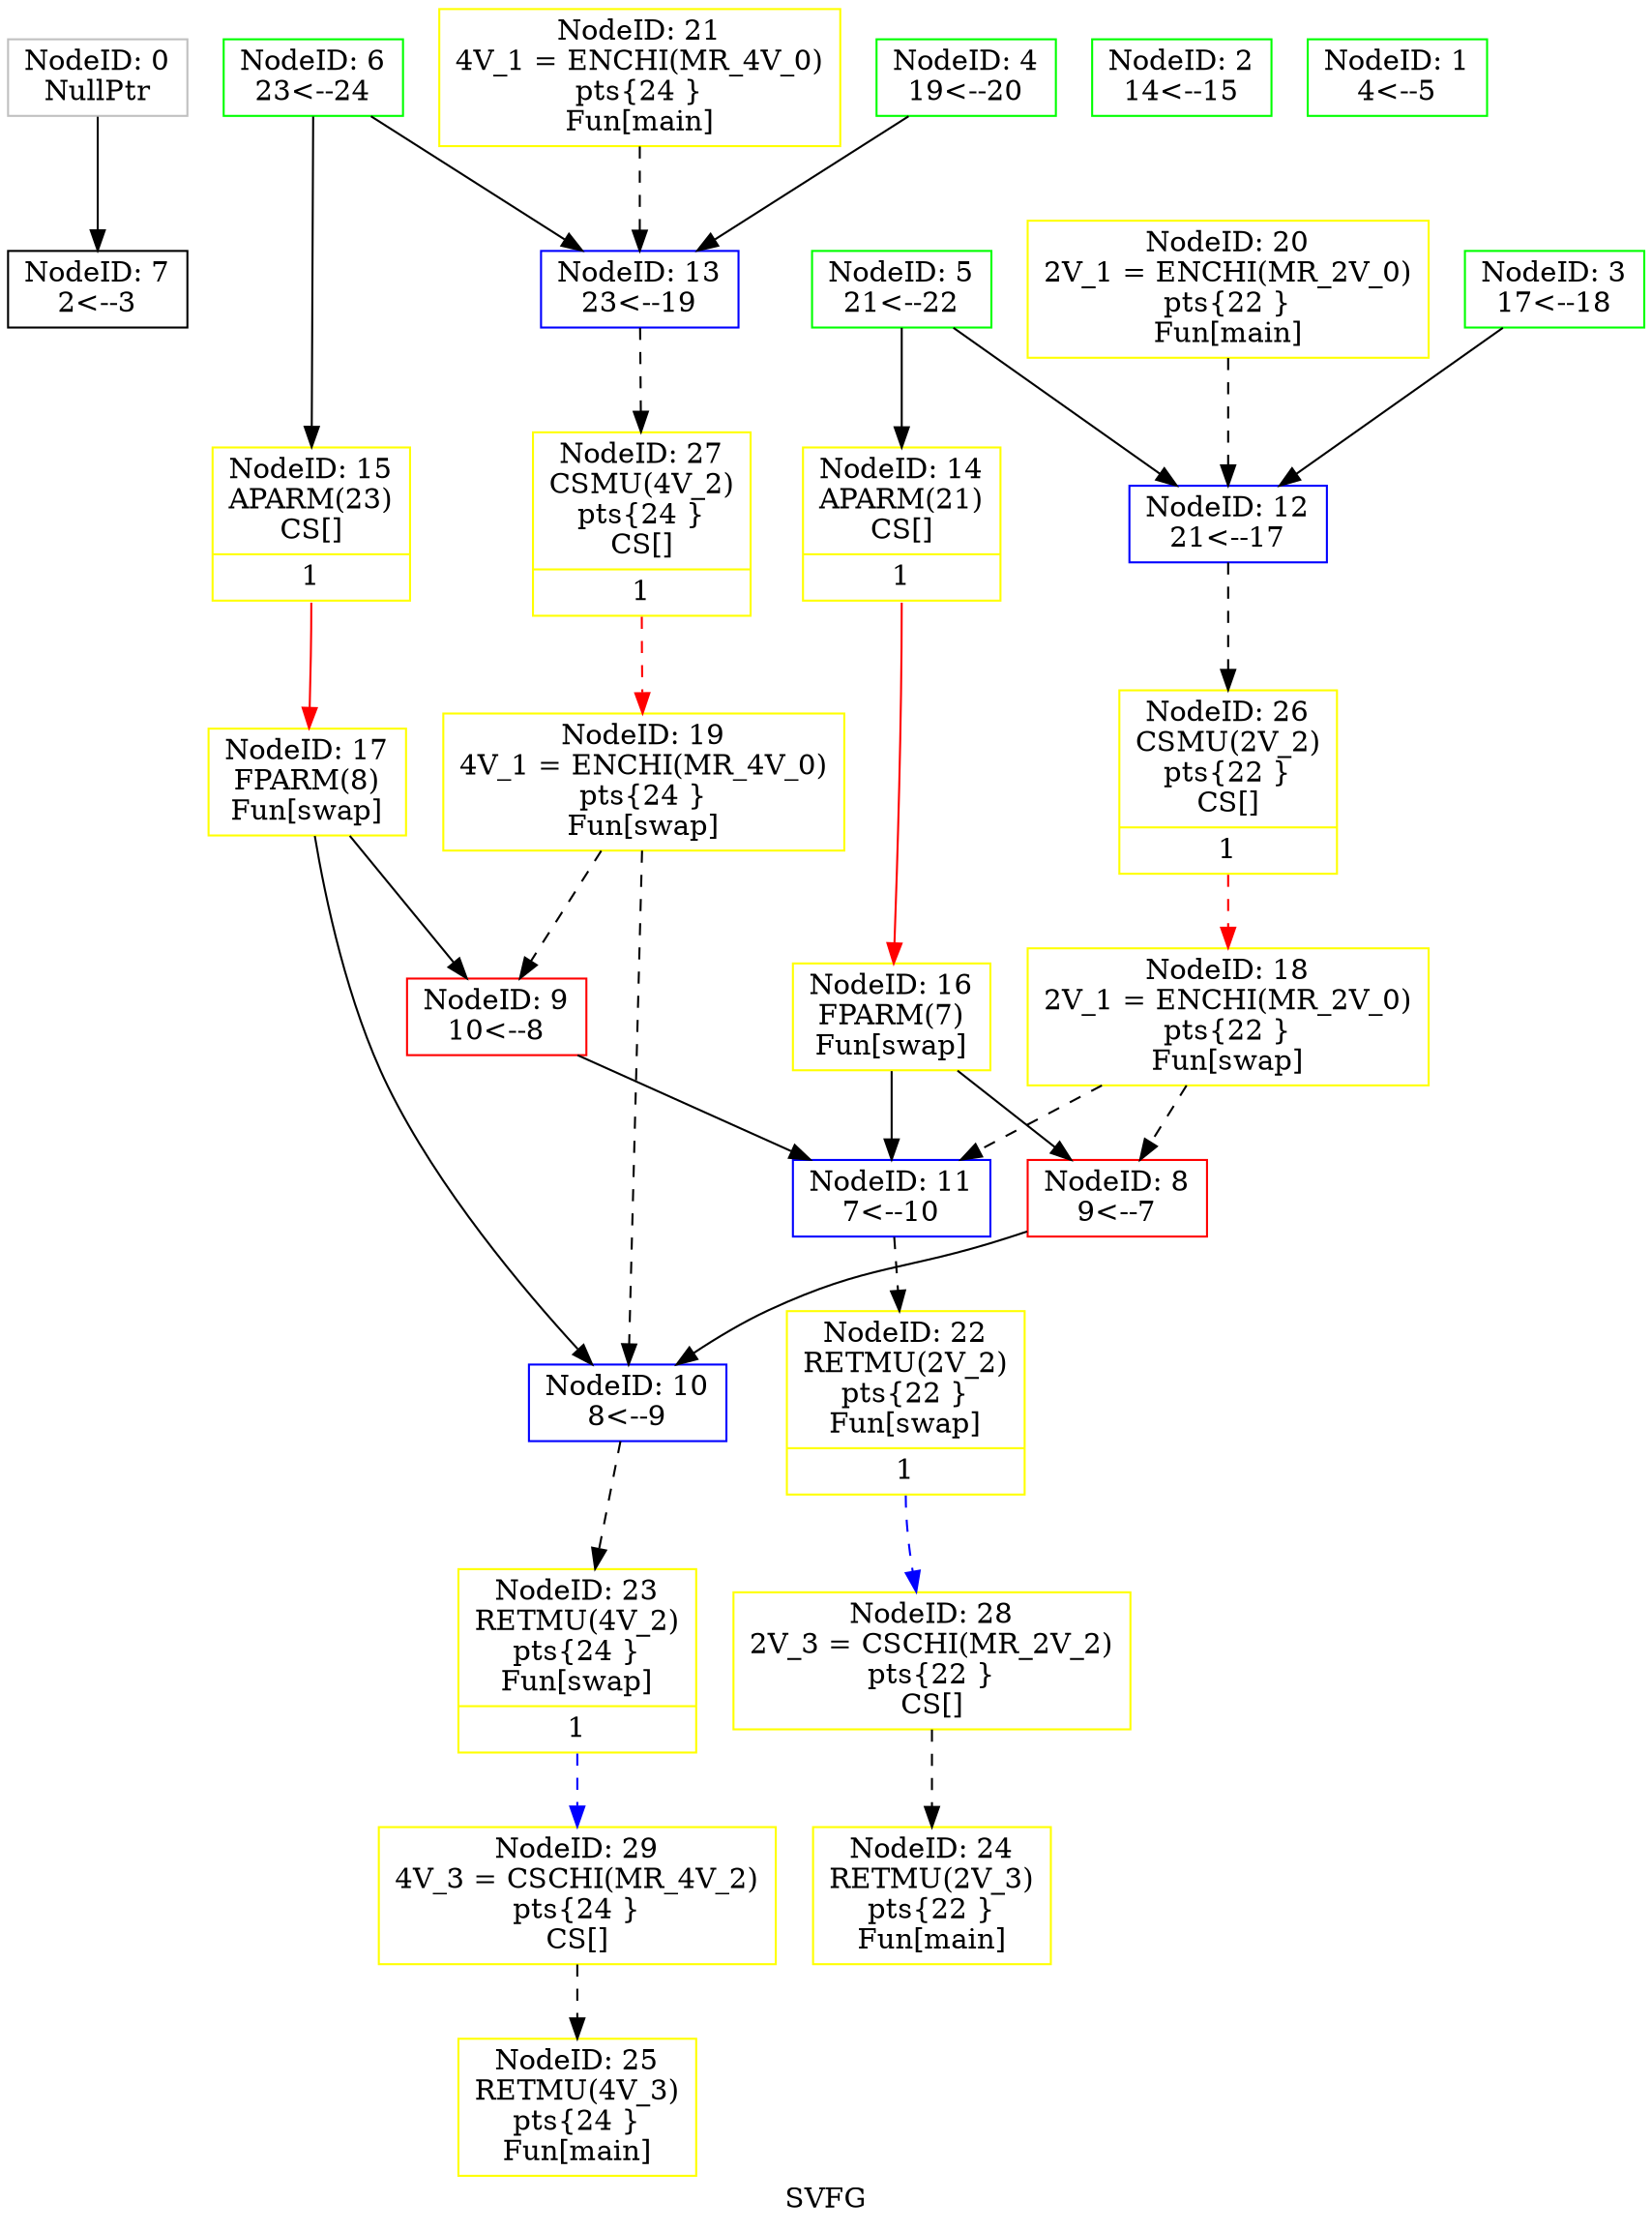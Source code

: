 digraph "SVFG" {
	label="SVFG";

	Node0x7fcddc600c60 [shape=record,color=grey,label="{NodeID: 0\nNullPtr}"];
	Node0x7fcddc600c60 -> Node0x7fcddc600e90[style=solid];
	Node0x7fcddc6019c0 [shape=record,color=yellow,style=double,label="{NodeID: 26\nCSMU(2V_2)\npts\{22 \}\nCS[]|{<s0>1}}"];
	Node0x7fcddc6019c0:s0 -> Node0x7fcddc601430[style=dashed,color=red];
	Node0x7fcddc600e90 [shape=record,color=black,label="{NodeID: 7\n2\<--3\n}"];
	Node0x7fcddc601180 [shape=record,color=yellow,style=double,label="{NodeID: 14\nAPARM(21)\nCS[]|{<s0>1}}"];
	Node0x7fcddc601180:s0 -> Node0x7fcddc6012f0[style=solid,color=red];
	Node0x7fcddc601640 [shape=record,color=yellow,style=double,label="{NodeID: 21\n4V_1 = ENCHI(MR_4V_0)\npts\{24 \}\nFun[main]}"];
	Node0x7fcddc601640 -> Node0x7fcddc601100[style=dashed];
	Node0x7fcddc600d00 [shape=record,color=green,label="{NodeID: 2\n14\<--15\n}"];
	Node0x7fcddc601ba0 [shape=record,color=yellow,style=double,label="{NodeID: 28\n2V_3 = CSCHI(MR_2V_2)\npts\{22 \}\nCS[]}"];
	Node0x7fcddc601ba0 -> Node0x7fcddc601850[style=dashed];
	Node0x7fcddc600f30 [shape=record,color=red,label="{NodeID: 9\n10\<--8\n}"];
	Node0x7fcddc600f30 -> Node0x7fcddc601000[style=solid];
	Node0x7fcddc6012f0 [shape=record,color=yellow,style=double,label="{NodeID: 16\nFPARM(7)\nFun[swap]}"];
	Node0x7fcddc6012f0 -> Node0x7fcddc600ee0[style=solid];
	Node0x7fcddc6012f0 -> Node0x7fcddc601000[style=solid];
	Node0x7fcddc6017b0 [shape=record,color=yellow,style=double,label="{NodeID: 23\nRETMU(4V_2)\npts\{24 \}\nFun[swap]|{<s0>1}}"];
	Node0x7fcddc6017b0:s0 -> Node0x7fcddc601cd0[style=dashed,color=blue];
	Node0x7fcddc600da0 [shape=record,color=green,label="{NodeID: 4\n19\<--20\n}"];
	Node0x7fcddc600da0 -> Node0x7fcddc601100[style=solid];
	Node0x7fcddc601000 [shape=record,color=blue,label="{NodeID: 11\n7\<--10\n}"];
	Node0x7fcddc601000 -> Node0x7fcddc6016e0[style=dashed];
	Node0x7fcddc601430 [shape=record,color=yellow,style=double,label="{NodeID: 18\n2V_1 = ENCHI(MR_2V_0)\npts\{22 \}\nFun[swap]}"];
	Node0x7fcddc601430 -> Node0x7fcddc600ee0[style=dashed];
	Node0x7fcddc601430 -> Node0x7fcddc601000[style=dashed];
	Node0x7fcddc601920 [shape=record,color=yellow,style=double,label="{NodeID: 25\nRETMU(4V_3)\npts\{24 \}\nFun[main]}"];
	Node0x7fcddc600e40 [shape=record,color=green,label="{NodeID: 6\n23\<--24\n}"];
	Node0x7fcddc600e40 -> Node0x7fcddc601100[style=solid];
	Node0x7fcddc600e40 -> Node0x7fcddc601220[style=solid];
	Node0x7fcddc601100 [shape=record,color=blue,label="{NodeID: 13\n23\<--19\n}"];
	Node0x7fcddc601100 -> Node0x7fcddc601af0[style=dashed];
	Node0x7fcddc601570 [shape=record,color=yellow,style=double,label="{NodeID: 20\n2V_1 = ENCHI(MR_2V_0)\npts\{22 \}\nFun[main]}"];
	Node0x7fcddc601570 -> Node0x7fcddc601080[style=dashed];
	Node0x7fcddc600cb0 [shape=record,color=green,label="{NodeID: 1\n4\<--5\n}"];
	Node0x7fcddc601af0 [shape=record,color=yellow,style=double,label="{NodeID: 27\nCSMU(4V_2)\npts\{24 \}\nCS[]|{<s0>1}}"];
	Node0x7fcddc601af0:s0 -> Node0x7fcddc6014d0[style=dashed,color=red];
	Node0x7fcddc600ee0 [shape=record,color=red,label="{NodeID: 8\n9\<--7\n}"];
	Node0x7fcddc600ee0 -> Node0x7fcddc600f80[style=solid];
	Node0x7fcddc601220 [shape=record,color=yellow,style=double,label="{NodeID: 15\nAPARM(23)\nCS[]|{<s0>1}}"];
	Node0x7fcddc601220:s0 -> Node0x7fcddc601390[style=solid,color=red];
	Node0x7fcddc6016e0 [shape=record,color=yellow,style=double,label="{NodeID: 22\nRETMU(2V_2)\npts\{22 \}\nFun[swap]|{<s0>1}}"];
	Node0x7fcddc6016e0:s0 -> Node0x7fcddc601ba0[style=dashed,color=blue];
	Node0x7fcddc600d50 [shape=record,color=green,label="{NodeID: 3\n17\<--18\n}"];
	Node0x7fcddc600d50 -> Node0x7fcddc601080[style=solid];
	Node0x7fcddc601cd0 [shape=record,color=yellow,style=double,label="{NodeID: 29\n4V_3 = CSCHI(MR_4V_2)\npts\{24 \}\nCS[]}"];
	Node0x7fcddc601cd0 -> Node0x7fcddc601920[style=dashed];
	Node0x7fcddc600f80 [shape=record,color=blue,label="{NodeID: 10\n8\<--9\n}"];
	Node0x7fcddc600f80 -> Node0x7fcddc6017b0[style=dashed];
	Node0x7fcddc601390 [shape=record,color=yellow,style=double,label="{NodeID: 17\nFPARM(8)\nFun[swap]}"];
	Node0x7fcddc601390 -> Node0x7fcddc600f30[style=solid];
	Node0x7fcddc601390 -> Node0x7fcddc600f80[style=solid];
	Node0x7fcddc601850 [shape=record,color=yellow,style=double,label="{NodeID: 24\nRETMU(2V_3)\npts\{22 \}\nFun[main]}"];
	Node0x7fcddc600df0 [shape=record,color=green,label="{NodeID: 5\n21\<--22\n}"];
	Node0x7fcddc600df0 -> Node0x7fcddc601080[style=solid];
	Node0x7fcddc600df0 -> Node0x7fcddc601180[style=solid];
	Node0x7fcddc601080 [shape=record,color=blue,label="{NodeID: 12\n21\<--17\n}"];
	Node0x7fcddc601080 -> Node0x7fcddc6019c0[style=dashed];
	Node0x7fcddc6014d0 [shape=record,color=yellow,style=double,label="{NodeID: 19\n4V_1 = ENCHI(MR_4V_0)\npts\{24 \}\nFun[swap]}"];
	Node0x7fcddc6014d0 -> Node0x7fcddc600f30[style=dashed];
	Node0x7fcddc6014d0 -> Node0x7fcddc600f80[style=dashed];
}

